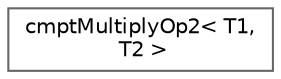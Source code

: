 digraph "Graphical Class Hierarchy"
{
 // LATEX_PDF_SIZE
  bgcolor="transparent";
  edge [fontname=Helvetica,fontsize=10,labelfontname=Helvetica,labelfontsize=10];
  node [fontname=Helvetica,fontsize=10,shape=box,height=0.2,width=0.4];
  rankdir="LR";
  Node0 [id="Node000000",label="cmptMultiplyOp2\< T1,\l T2 \>",height=0.2,width=0.4,color="grey40", fillcolor="white", style="filled",URL="$structFoam_1_1cmptMultiplyOp2.html",tooltip=" "];
}
